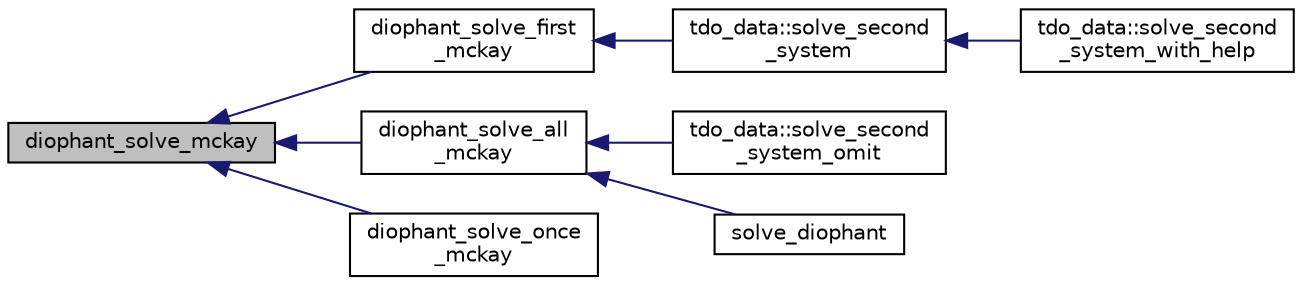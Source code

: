digraph "diophant_solve_mckay"
{
  edge [fontname="Helvetica",fontsize="10",labelfontname="Helvetica",labelfontsize="10"];
  node [fontname="Helvetica",fontsize="10",shape=record];
  rankdir="LR";
  Node38 [label="diophant_solve_mckay",height=0.2,width=0.4,color="black", fillcolor="grey75", style="filled", fontcolor="black"];
  Node38 -> Node39 [dir="back",color="midnightblue",fontsize="10",style="solid",fontname="Helvetica"];
  Node39 [label="diophant_solve_first\l_mckay",height=0.2,width=0.4,color="black", fillcolor="white", style="filled",URL="$da/dd4/solvers_8h.html#ac03e1a3fc0816caf0b6114281b46e142"];
  Node39 -> Node40 [dir="back",color="midnightblue",fontsize="10",style="solid",fontname="Helvetica"];
  Node40 [label="tdo_data::solve_second\l_system",height=0.2,width=0.4,color="black", fillcolor="white", style="filled",URL="$dc/d0d/classtdo__data.html#af722419adafb1c21a5f2a5b9fbadb0e3"];
  Node40 -> Node41 [dir="back",color="midnightblue",fontsize="10",style="solid",fontname="Helvetica"];
  Node41 [label="tdo_data::solve_second\l_system_with_help",height=0.2,width=0.4,color="black", fillcolor="white", style="filled",URL="$dc/d0d/classtdo__data.html#a3586a50dcb7a01843a2aa3a4f5a8c35d"];
  Node38 -> Node42 [dir="back",color="midnightblue",fontsize="10",style="solid",fontname="Helvetica"];
  Node42 [label="diophant_solve_all\l_mckay",height=0.2,width=0.4,color="black", fillcolor="white", style="filled",URL="$da/dd4/solvers_8h.html#ad4e4410d79cb10d555478dbf0036bd45"];
  Node42 -> Node43 [dir="back",color="midnightblue",fontsize="10",style="solid",fontname="Helvetica"];
  Node43 [label="tdo_data::solve_second\l_system_omit",height=0.2,width=0.4,color="black", fillcolor="white", style="filled",URL="$dc/d0d/classtdo__data.html#a4feb5aa7d2fb44863579b0cf45502f44"];
  Node42 -> Node44 [dir="back",color="midnightblue",fontsize="10",style="solid",fontname="Helvetica"];
  Node44 [label="solve_diophant",height=0.2,width=0.4,color="black", fillcolor="white", style="filled",URL="$da/dd4/solvers_8h.html#af08eebddb0a897485d9a29558f6169b0"];
  Node38 -> Node45 [dir="back",color="midnightblue",fontsize="10",style="solid",fontname="Helvetica"];
  Node45 [label="diophant_solve_once\l_mckay",height=0.2,width=0.4,color="black", fillcolor="white", style="filled",URL="$da/dd4/solvers_8h.html#a07850fda568ec16903a61d033baffd9d"];
}

